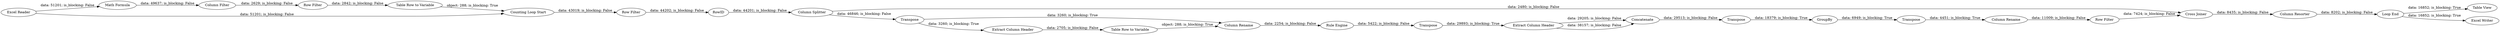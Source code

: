 digraph {
	"2257140237540782451_76" [label="Table View"]
	"3353490970677650607_86" [label="Cross Joiner"]
	"3353490970677650607_58" [label="Column Rename"]
	"2257140237540782451_59" [label="Excel Writer"]
	"6123451016235692959_56" [label="Row Filter"]
	"2257140237540782451_2" [label="Excel Reader"]
	"6123451016235692959_54" [label="Math Formula"]
	"6123451016235692959_55" [label="Column Filter"]
	"3353490970677650607_35" [label="Extract Column Header"]
	"3353490970677650607_15" [label=Transpose]
	"3353490970677650607_87" [label="Column Resorter"]
	"3353490970677650607_57" [label="Table Row to Variable"]
	"3353490970677650607_82" [label=Transpose]
	"3353490970677650607_14" [label="Row Filter"]
	"3353490970677650607_79" [label=Concatenate]
	"3353490970677650607_51" [label="Extract Column Header"]
	"3353490970677650607_60" [label=RowID]
	"3353490970677650607_84" [label="Column Rename"]
	"3353490970677650607_26" [label=Transpose]
	"3353490970677650607_81" [label=Transpose]
	"2257140237540782451_58" [label="Counting Loop Start"]
	"3353490970677650607_80" [label=GroupBy]
	"3353490970677650607_50" [label="Column Splitter"]
	"3353490970677650607_85" [label="Row Filter"]
	"3353490970677650607_78" [label="Rule Engine"]
	"2257140237540782451_29" [label="Loop End"]
	"6123451016235692959_57" [label="Table Row to Variable"]
	"3353490970677650607_85" -> "3353490970677650607_86" [label="data: 7424; is_blocking: False"]
	"2257140237540782451_29" -> "2257140237540782451_76" [label="data: 16852; is_blocking: True"]
	"3353490970677650607_51" -> "3353490970677650607_57" [label="data: 2705; is_blocking: False"]
	"3353490970677650607_57" -> "3353490970677650607_58" [label="object: 288; is_blocking: True"]
	"3353490970677650607_81" -> "3353490970677650607_80" [label="data: 18379; is_blocking: True"]
	"3353490970677650607_35" -> "3353490970677650607_79" [label="data: 29205; is_blocking: False"]
	"3353490970677650607_80" -> "3353490970677650607_82" [label="data: 6949; is_blocking: True"]
	"6123451016235692959_54" -> "6123451016235692959_55" [label="data: 49637; is_blocking: False"]
	"2257140237540782451_2" -> "2257140237540782451_58" [label="data: 51201; is_blocking: False"]
	"6123451016235692959_56" -> "6123451016235692959_57" [label="data: 2842; is_blocking: False"]
	"2257140237540782451_29" -> "2257140237540782451_59" [label="data: 16852; is_blocking: True"]
	"3353490970677650607_50" -> "3353490970677650607_15" [label="data: 46846; is_blocking: False"]
	"3353490970677650607_78" -> "3353490970677650607_26" [label="data: 5422; is_blocking: False"]
	"3353490970677650607_15" -> "3353490970677650607_51" [label="data: 3260; is_blocking: True"]
	"3353490970677650607_26" -> "3353490970677650607_35" [label="data: 29893; is_blocking: True"]
	"3353490970677650607_84" -> "3353490970677650607_85" [label="data: 11009; is_blocking: False"]
	"3353490970677650607_82" -> "3353490970677650607_84" [label="data: 4451; is_blocking: True"]
	"3353490970677650607_35" -> "3353490970677650607_79" [label="data: 38157; is_blocking: False"]
	"3353490970677650607_87" -> "2257140237540782451_29" [label="data: 8202; is_blocking: False"]
	"3353490970677650607_79" -> "3353490970677650607_81" [label="data: 29513; is_blocking: False"]
	"3353490970677650607_50" -> "3353490970677650607_86" [label="data: 2480; is_blocking: False"]
	"3353490970677650607_15" -> "3353490970677650607_58" [label="data: 3260; is_blocking: True"]
	"3353490970677650607_60" -> "3353490970677650607_50" [label="data: 44201; is_blocking: False"]
	"2257140237540782451_2" -> "6123451016235692959_54" [label="data: 51201; is_blocking: False"]
	"6123451016235692959_57" -> "2257140237540782451_58" [label="object: 288; is_blocking: True"]
	"3353490970677650607_86" -> "3353490970677650607_87" [label="data: 8435; is_blocking: False"]
	"3353490970677650607_58" -> "3353490970677650607_78" [label="data: 2254; is_blocking: False"]
	"2257140237540782451_58" -> "3353490970677650607_14" [label="data: 43019; is_blocking: False"]
	"3353490970677650607_14" -> "3353490970677650607_60" [label="data: 44202; is_blocking: False"]
	"6123451016235692959_55" -> "6123451016235692959_56" [label="data: 2629; is_blocking: False"]
	rankdir=LR
}
